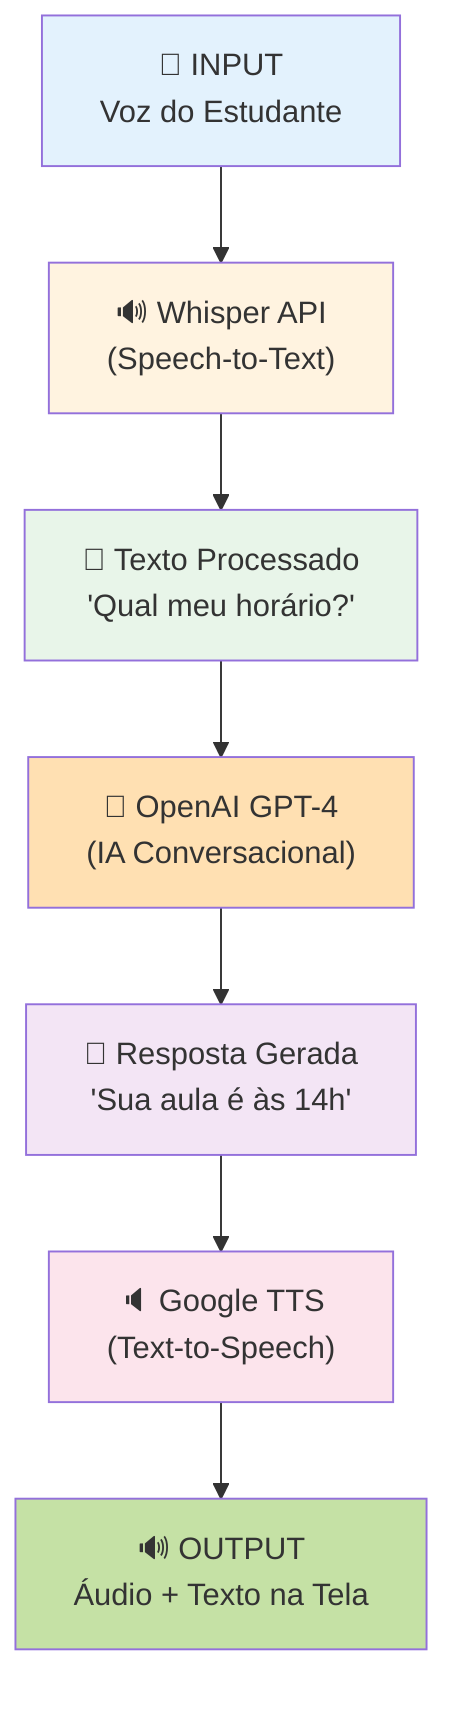 graph TD
    A["🎤 INPUT<br/>Voz do Estudante"] --> B["🔊 Whisper API<br/>(Speech-to-Text)"]
    B --> C["📝 Texto Processado<br/>'Qual meu horário?'"]
    C --> D["🤖 OpenAI GPT-4<br/>(IA Conversacional)"]
    D --> E["💬 Resposta Gerada<br/>'Sua aula é às 14h'"]
    E --> F["🔈 Google TTS<br/>(Text-to-Speech)"]
    F --> G["🔊 OUTPUT<br/>Áudio + Texto na Tela"]
    
    style A fill:#E3F2FD
    style B fill:#FFF3E0
    style C fill:#E8F5E9
    style D fill:#FFE0B2
    style E fill:#F3E5F5
    style F fill:#FCE4EC
    style G fill:#C5E1A5